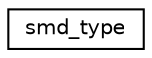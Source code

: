 digraph "Graphical Class Hierarchy"
{
 // LATEX_PDF_SIZE
  edge [fontname="Helvetica",fontsize="10",labelfontname="Helvetica",labelfontsize="10"];
  node [fontname="Helvetica",fontsize="10",shape=record];
  rankdir="LR";
  Node0 [label="smd_type",height=0.2,width=0.4,color="black", fillcolor="white", style="filled",URL="$classsmd__type.html",tooltip=" "];
}
